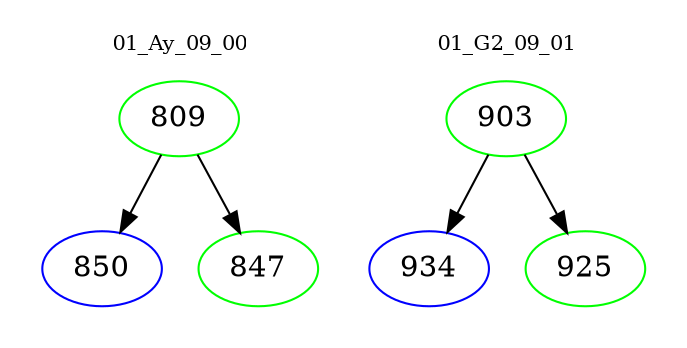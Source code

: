digraph{
subgraph cluster_0 {
color = white
label = "01_Ay_09_00";
fontsize=10;
T0_809 [label="809", color="green"]
T0_809 -> T0_850 [color="black"]
T0_850 [label="850", color="blue"]
T0_809 -> T0_847 [color="black"]
T0_847 [label="847", color="green"]
}
subgraph cluster_1 {
color = white
label = "01_G2_09_01";
fontsize=10;
T1_903 [label="903", color="green"]
T1_903 -> T1_934 [color="black"]
T1_934 [label="934", color="blue"]
T1_903 -> T1_925 [color="black"]
T1_925 [label="925", color="green"]
}
}
